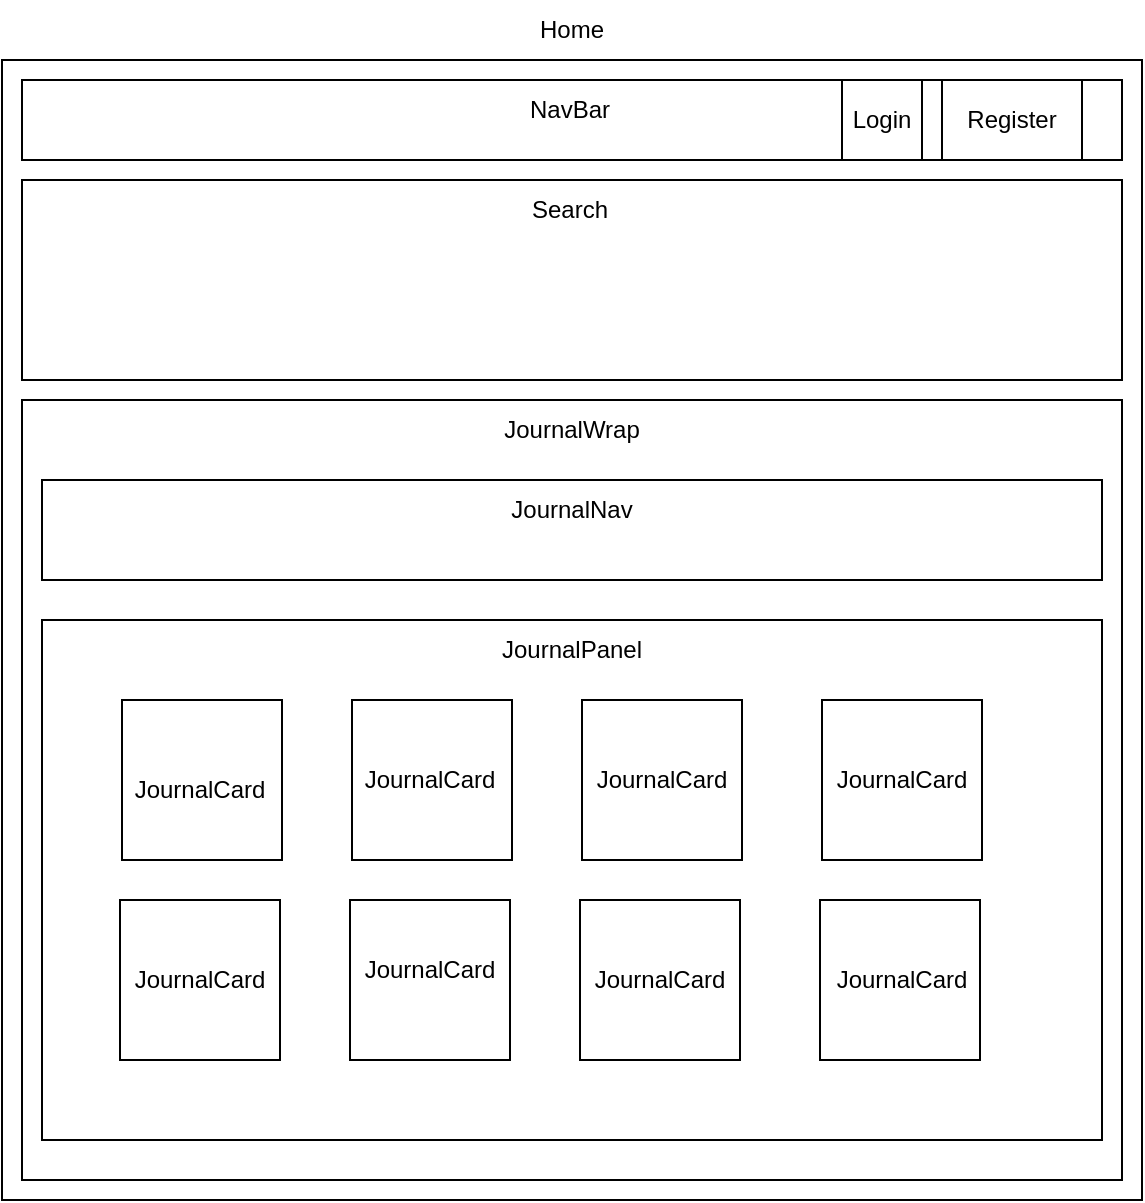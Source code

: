 <mxfile version="17.4.2" type="device" pages="3"><diagram id="Dk2se7A4eMEpHcm5pt7q" name="Page-1"><mxGraphModel dx="946" dy="725" grid="1" gridSize="10" guides="1" tooltips="1" connect="1" arrows="1" fold="1" page="1" pageScale="1" pageWidth="827" pageHeight="1169" math="0" shadow="0"><root><mxCell id="0"/><mxCell id="1" parent="0"/><mxCell id="tSEkElgeM6MVVLQjQvVf-1" value="" style="whiteSpace=wrap;html=1;aspect=fixed;" parent="1" vertex="1"><mxGeometry x="140" y="60" width="570" height="570" as="geometry"/></mxCell><mxCell id="tSEkElgeM6MVVLQjQvVf-3" value="Home" style="text;html=1;strokeColor=none;fillColor=none;align=center;verticalAlign=middle;whiteSpace=wrap;rounded=0;" parent="1" vertex="1"><mxGeometry x="395" y="30" width="60" height="30" as="geometry"/></mxCell><mxCell id="tSEkElgeM6MVVLQjQvVf-5" value="" style="rounded=0;whiteSpace=wrap;html=1;" parent="1" vertex="1"><mxGeometry x="150" y="70" width="550" height="40" as="geometry"/></mxCell><mxCell id="tSEkElgeM6MVVLQjQvVf-6" value="NavBar" style="text;html=1;strokeColor=none;fillColor=none;align=center;verticalAlign=middle;whiteSpace=wrap;rounded=0;" parent="1" vertex="1"><mxGeometry x="394" y="70" width="60" height="30" as="geometry"/></mxCell><mxCell id="tSEkElgeM6MVVLQjQvVf-7" value="" style="rounded=0;whiteSpace=wrap;html=1;" parent="1" vertex="1"><mxGeometry x="150" y="120" width="550" height="100" as="geometry"/></mxCell><mxCell id="tSEkElgeM6MVVLQjQvVf-8" value="Search" style="text;html=1;strokeColor=none;fillColor=none;align=center;verticalAlign=middle;whiteSpace=wrap;rounded=0;" parent="1" vertex="1"><mxGeometry x="394" y="120" width="60" height="30" as="geometry"/></mxCell><mxCell id="tSEkElgeM6MVVLQjQvVf-10" value="" style="rounded=0;whiteSpace=wrap;html=1;" parent="1" vertex="1"><mxGeometry x="150" y="230" width="550" height="390" as="geometry"/></mxCell><mxCell id="tSEkElgeM6MVVLQjQvVf-11" value="" style="rounded=0;whiteSpace=wrap;html=1;" parent="1" vertex="1"><mxGeometry x="160" y="270" width="530" height="50" as="geometry"/></mxCell><mxCell id="tSEkElgeM6MVVLQjQvVf-12" value="" style="rounded=0;whiteSpace=wrap;html=1;" parent="1" vertex="1"><mxGeometry x="160" y="340" width="530" height="260" as="geometry"/></mxCell><mxCell id="tSEkElgeM6MVVLQjQvVf-13" value="JournalWrap" style="text;html=1;strokeColor=none;fillColor=none;align=center;verticalAlign=middle;whiteSpace=wrap;rounded=0;" parent="1" vertex="1"><mxGeometry x="395" y="230" width="60" height="30" as="geometry"/></mxCell><mxCell id="tSEkElgeM6MVVLQjQvVf-14" value="JournalNav" style="text;html=1;strokeColor=none;fillColor=none;align=center;verticalAlign=middle;whiteSpace=wrap;rounded=0;" parent="1" vertex="1"><mxGeometry x="395" y="270" width="60" height="30" as="geometry"/></mxCell><mxCell id="tSEkElgeM6MVVLQjQvVf-15" value="JournalPanel" style="text;html=1;strokeColor=none;fillColor=none;align=center;verticalAlign=middle;whiteSpace=wrap;rounded=0;" parent="1" vertex="1"><mxGeometry x="395" y="340" width="60" height="30" as="geometry"/></mxCell><mxCell id="tSEkElgeM6MVVLQjQvVf-16" value="" style="whiteSpace=wrap;html=1;aspect=fixed;" parent="1" vertex="1"><mxGeometry x="200" y="380" width="80" height="80" as="geometry"/></mxCell><mxCell id="tSEkElgeM6MVVLQjQvVf-17" value="" style="whiteSpace=wrap;html=1;aspect=fixed;" parent="1" vertex="1"><mxGeometry x="430" y="380" width="80" height="80" as="geometry"/></mxCell><mxCell id="tSEkElgeM6MVVLQjQvVf-18" value="" style="whiteSpace=wrap;html=1;aspect=fixed;" parent="1" vertex="1"><mxGeometry x="315" y="380" width="80" height="80" as="geometry"/></mxCell><mxCell id="tSEkElgeM6MVVLQjQvVf-19" value="" style="whiteSpace=wrap;html=1;aspect=fixed;" parent="1" vertex="1"><mxGeometry x="550" y="380" width="80" height="80" as="geometry"/></mxCell><mxCell id="tSEkElgeM6MVVLQjQvVf-20" value="" style="whiteSpace=wrap;html=1;aspect=fixed;" parent="1" vertex="1"><mxGeometry x="199" y="480" width="80" height="80" as="geometry"/></mxCell><mxCell id="tSEkElgeM6MVVLQjQvVf-21" value="" style="whiteSpace=wrap;html=1;aspect=fixed;" parent="1" vertex="1"><mxGeometry x="429" y="480" width="80" height="80" as="geometry"/></mxCell><mxCell id="tSEkElgeM6MVVLQjQvVf-22" value="" style="whiteSpace=wrap;html=1;aspect=fixed;" parent="1" vertex="1"><mxGeometry x="314" y="480" width="80" height="80" as="geometry"/></mxCell><mxCell id="tSEkElgeM6MVVLQjQvVf-23" value="" style="whiteSpace=wrap;html=1;aspect=fixed;" parent="1" vertex="1"><mxGeometry x="549" y="480" width="80" height="80" as="geometry"/></mxCell><mxCell id="tSEkElgeM6MVVLQjQvVf-24" value="JournalCard" style="text;html=1;strokeColor=none;fillColor=none;align=center;verticalAlign=middle;whiteSpace=wrap;rounded=0;" parent="1" vertex="1"><mxGeometry x="209" y="410" width="60" height="30" as="geometry"/></mxCell><mxCell id="tSEkElgeM6MVVLQjQvVf-25" value="JournalCard" style="text;html=1;strokeColor=none;fillColor=none;align=center;verticalAlign=middle;whiteSpace=wrap;rounded=0;" parent="1" vertex="1"><mxGeometry x="324" y="405" width="60" height="30" as="geometry"/></mxCell><mxCell id="tSEkElgeM6MVVLQjQvVf-26" value="JournalCard" style="text;html=1;strokeColor=none;fillColor=none;align=center;verticalAlign=middle;whiteSpace=wrap;rounded=0;" parent="1" vertex="1"><mxGeometry x="209" y="505" width="60" height="30" as="geometry"/></mxCell><mxCell id="tSEkElgeM6MVVLQjQvVf-27" value="JournalCard" style="text;html=1;strokeColor=none;fillColor=none;align=center;verticalAlign=middle;whiteSpace=wrap;rounded=0;" parent="1" vertex="1"><mxGeometry x="324" y="500" width="60" height="30" as="geometry"/></mxCell><mxCell id="tSEkElgeM6MVVLQjQvVf-28" value="JournalCard" style="text;html=1;strokeColor=none;fillColor=none;align=center;verticalAlign=middle;whiteSpace=wrap;rounded=0;" parent="1" vertex="1"><mxGeometry x="440" y="405" width="60" height="30" as="geometry"/></mxCell><mxCell id="tSEkElgeM6MVVLQjQvVf-29" value="JournalCard" style="text;html=1;strokeColor=none;fillColor=none;align=center;verticalAlign=middle;whiteSpace=wrap;rounded=0;" parent="1" vertex="1"><mxGeometry x="439" y="505" width="60" height="30" as="geometry"/></mxCell><mxCell id="tSEkElgeM6MVVLQjQvVf-30" value="JournalCard" style="text;html=1;strokeColor=none;fillColor=none;align=center;verticalAlign=middle;whiteSpace=wrap;rounded=0;" parent="1" vertex="1"><mxGeometry x="560" y="405" width="60" height="30" as="geometry"/></mxCell><mxCell id="tSEkElgeM6MVVLQjQvVf-31" value="JournalCard" style="text;html=1;strokeColor=none;fillColor=none;align=center;verticalAlign=middle;whiteSpace=wrap;rounded=0;" parent="1" vertex="1"><mxGeometry x="560" y="505" width="60" height="30" as="geometry"/></mxCell><mxCell id="WQs3zGResz8-o1VgsdIU-1" value="Login" style="whiteSpace=wrap;html=1;aspect=fixed;" vertex="1" parent="1"><mxGeometry x="560" y="70" width="40" height="40" as="geometry"/></mxCell><mxCell id="WQs3zGResz8-o1VgsdIU-3" value="Register" style="rounded=0;whiteSpace=wrap;html=1;" vertex="1" parent="1"><mxGeometry x="610" y="70" width="70" height="40" as="geometry"/></mxCell></root></mxGraphModel></diagram><diagram id="I7_0tyiTT8kNzdY6y-px" name="Page-2"><mxGraphModel dx="946" dy="613" grid="1" gridSize="10" guides="1" tooltips="1" connect="1" arrows="1" fold="1" page="1" pageScale="1" pageWidth="827" pageHeight="1169" math="0" shadow="0"><root><mxCell id="0"/><mxCell id="1" parent="0"/><mxCell id="0_Ez8CJ4YZNaFlI8w4hw-9" style="edgeStyle=orthogonalEdgeStyle;rounded=0;orthogonalLoop=1;jettySize=auto;html=1;entryX=0.5;entryY=0;entryDx=0;entryDy=0;exitX=0.5;exitY=1;exitDx=0;exitDy=0;" edge="1" parent="1" source="0_Ez8CJ4YZNaFlI8w4hw-1" target="0_Ez8CJ4YZNaFlI8w4hw-2"><mxGeometry relative="1" as="geometry"/></mxCell><mxCell id="0_Ez8CJ4YZNaFlI8w4hw-10" style="edgeStyle=orthogonalEdgeStyle;rounded=0;orthogonalLoop=1;jettySize=auto;html=1;entryX=0.5;entryY=0;entryDx=0;entryDy=0;" edge="1" parent="1" source="0_Ez8CJ4YZNaFlI8w4hw-1" target="0_Ez8CJ4YZNaFlI8w4hw-3"><mxGeometry relative="1" as="geometry"/></mxCell><mxCell id="0_Ez8CJ4YZNaFlI8w4hw-11" style="edgeStyle=orthogonalEdgeStyle;rounded=0;orthogonalLoop=1;jettySize=auto;html=1;entryX=0.5;entryY=0;entryDx=0;entryDy=0;exitX=0.5;exitY=1;exitDx=0;exitDy=0;" edge="1" parent="1" source="0_Ez8CJ4YZNaFlI8w4hw-1" target="0_Ez8CJ4YZNaFlI8w4hw-4"><mxGeometry relative="1" as="geometry"/></mxCell><mxCell id="0_Ez8CJ4YZNaFlI8w4hw-1" value="Home" style="rounded=0;whiteSpace=wrap;html=1;" vertex="1" parent="1"><mxGeometry x="240" y="40" width="120" height="60" as="geometry"/></mxCell><mxCell id="0_Ez8CJ4YZNaFlI8w4hw-2" value="NavBar" style="rounded=0;whiteSpace=wrap;html=1;" vertex="1" parent="1"><mxGeometry x="70" y="160" width="120" height="60" as="geometry"/></mxCell><mxCell id="0_Ez8CJ4YZNaFlI8w4hw-3" value="Search" style="rounded=0;whiteSpace=wrap;html=1;" vertex="1" parent="1"><mxGeometry x="240" y="160" width="120" height="60" as="geometry"/></mxCell><mxCell id="0_Ez8CJ4YZNaFlI8w4hw-12" style="edgeStyle=orthogonalEdgeStyle;rounded=0;orthogonalLoop=1;jettySize=auto;html=1;entryX=0.5;entryY=0;entryDx=0;entryDy=0;" edge="1" parent="1" source="0_Ez8CJ4YZNaFlI8w4hw-4" target="0_Ez8CJ4YZNaFlI8w4hw-5"><mxGeometry relative="1" as="geometry"/></mxCell><mxCell id="0_Ez8CJ4YZNaFlI8w4hw-13" style="edgeStyle=orthogonalEdgeStyle;rounded=0;orthogonalLoop=1;jettySize=auto;html=1;entryX=0.5;entryY=0;entryDx=0;entryDy=0;" edge="1" parent="1" source="0_Ez8CJ4YZNaFlI8w4hw-4" target="0_Ez8CJ4YZNaFlI8w4hw-6"><mxGeometry relative="1" as="geometry"/></mxCell><mxCell id="0_Ez8CJ4YZNaFlI8w4hw-4" value="JournalWrap" style="rounded=0;whiteSpace=wrap;html=1;" vertex="1" parent="1"><mxGeometry x="414" y="160" width="120" height="60" as="geometry"/></mxCell><mxCell id="0_Ez8CJ4YZNaFlI8w4hw-5" value="JournalNav" style="rounded=0;whiteSpace=wrap;html=1;" vertex="1" parent="1"><mxGeometry x="330" y="310" width="120" height="60" as="geometry"/></mxCell><mxCell id="0_Ez8CJ4YZNaFlI8w4hw-15" style="edgeStyle=orthogonalEdgeStyle;rounded=0;orthogonalLoop=1;jettySize=auto;html=1;entryX=0.5;entryY=0;entryDx=0;entryDy=0;" edge="1" parent="1" source="0_Ez8CJ4YZNaFlI8w4hw-6" target="0_Ez8CJ4YZNaFlI8w4hw-7"><mxGeometry relative="1" as="geometry"/></mxCell><mxCell id="0_Ez8CJ4YZNaFlI8w4hw-16" style="edgeStyle=orthogonalEdgeStyle;rounded=0;orthogonalLoop=1;jettySize=auto;html=1;entryX=0.5;entryY=0;entryDx=0;entryDy=0;" edge="1" parent="1" source="0_Ez8CJ4YZNaFlI8w4hw-6" target="0_Ez8CJ4YZNaFlI8w4hw-8"><mxGeometry relative="1" as="geometry"/></mxCell><mxCell id="0_Ez8CJ4YZNaFlI8w4hw-6" value="JournalPanel" style="rounded=0;whiteSpace=wrap;html=1;" vertex="1" parent="1"><mxGeometry x="510" y="310" width="120" height="60" as="geometry"/></mxCell><mxCell id="0_Ez8CJ4YZNaFlI8w4hw-7" value="JournalCard" style="rounded=0;whiteSpace=wrap;html=1;" vertex="1" parent="1"><mxGeometry x="420" y="430" width="120" height="60" as="geometry"/></mxCell><mxCell id="0_Ez8CJ4YZNaFlI8w4hw-8" value="JournalCard" style="rounded=0;whiteSpace=wrap;html=1;" vertex="1" parent="1"><mxGeometry x="600" y="430" width="120" height="60" as="geometry"/></mxCell><mxCell id="0_Ez8CJ4YZNaFlI8w4hw-17" value="......." style="text;html=1;strokeColor=none;fillColor=none;align=center;verticalAlign=middle;whiteSpace=wrap;rounded=0;" vertex="1" parent="1"><mxGeometry x="540" y="450" width="60" height="25" as="geometry"/></mxCell></root></mxGraphModel></diagram><diagram id="i5xppcmWx4nOxmLu60AR" name="Page-3"><mxGraphModel dx="946" dy="613" grid="1" gridSize="10" guides="1" tooltips="1" connect="1" arrows="1" fold="1" page="1" pageScale="1" pageWidth="827" pageHeight="1169" math="0" shadow="0"><root><mxCell id="0"/><mxCell id="1" parent="0"/><mxCell id="wbTWYt2nDh3R9oEZrwzW-1" value="App" style="rounded=0;whiteSpace=wrap;html=1;" vertex="1" parent="1"><mxGeometry x="354" y="100" width="120" height="60" as="geometry"/></mxCell><mxCell id="wbTWYt2nDh3R9oEZrwzW-2" value="Home" style="rounded=0;whiteSpace=wrap;html=1;" vertex="1" parent="1"><mxGeometry x="150" y="230" width="120" height="60" as="geometry"/></mxCell><mxCell id="wbTWYt2nDh3R9oEZrwzW-3" value="JournalBuy" style="rounded=0;whiteSpace=wrap;html=1;" vertex="1" parent="1"><mxGeometry x="310" y="230" width="120" height="60" as="geometry"/></mxCell><mxCell id="wbTWYt2nDh3R9oEZrwzW-4" value="Help" style="rounded=0;whiteSpace=wrap;html=1;" vertex="1" parent="1"><mxGeometry x="640" y="230" width="120" height="60" as="geometry"/></mxCell><mxCell id="wbTWYt2nDh3R9oEZrwzW-5" value="JournalColumn" style="rounded=0;whiteSpace=wrap;html=1;" vertex="1" parent="1"><mxGeometry x="474" y="230" width="120" height="60" as="geometry"/></mxCell></root></mxGraphModel></diagram></mxfile>